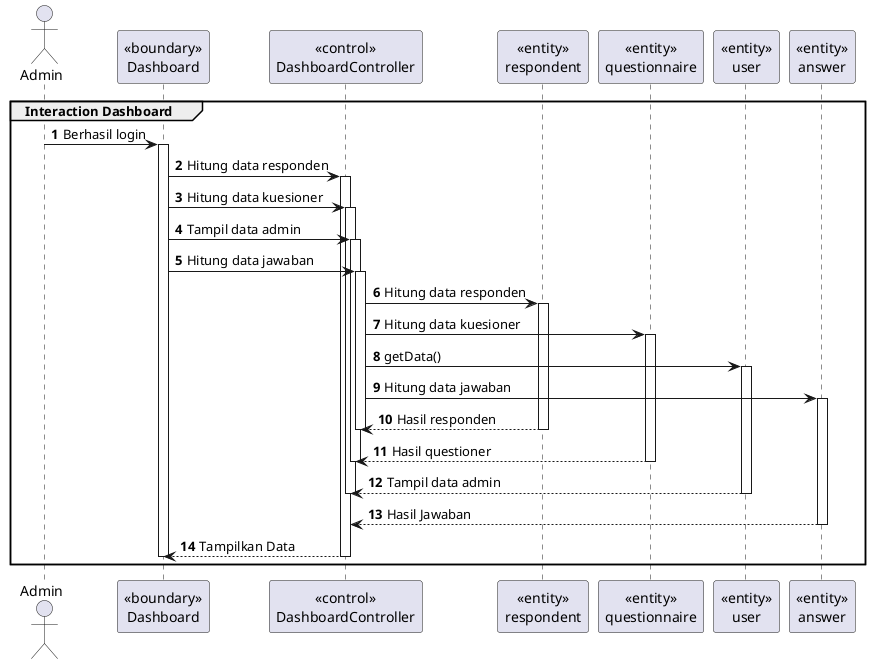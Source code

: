@startuml Interaction Dashboard
autonumber
group Interaction Dashboard

    actor Admin 
    participant "<<boundary>>\nDashboard" as dashboard
    participant "<<control>>\nDashboardController" as dashboard_cont
    participant "<<entity>>\nrespondent" as respondent
    participant "<<entity>>\nquestionnaire" as questioner
    participant "<<entity>>\nuser" as admin
    participant "<<entity>>\nanswer" as answer

    Admin -> dashboard:Berhasil login
    activate dashboard
            dashboard -> dashboard_cont:Hitung data responden
        activate dashboard_cont
            dashboard -> dashboard_cont:Hitung data kuesioner
        activate dashboard_cont
            dashboard -> dashboard_cont:Tampil data admin
        activate dashboard_cont
            dashboard -> dashboard_cont:Hitung data jawaban
        activate dashboard_cont
        dashboard_cont -> respondent:Hitung data responden
        activate respondent
            dashboard_cont -> questioner:Hitung data kuesioner
            activate questioner
                dashboard_cont -> admin:getData()
                activate admin
                    dashboard_cont -> answer:Hitung data jawaban
                    activate answer
                    respondent --> dashboard_cont:Hasil responden
        deactivate respondent
        deactivate dashboard_cont
                    questioner --> dashboard_cont:Hasil questioner
            deactivate questioner
            deactivate dashboard_cont
                admin --> dashboard_cont:Tampil data admin
                deactivate admin
                deactivate dashboard_cont
                    answer --> dashboard_cont:Hasil Jawaban
                    deactivate answer
        dashboard_cont --> dashboard:Tampilkan Data
        deactivate dashboard_cont
    deactivate dashboard

end
@enduml